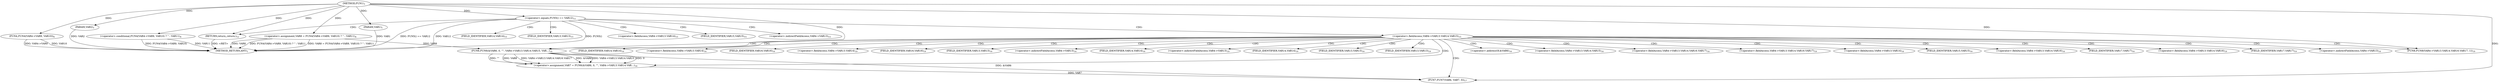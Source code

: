 digraph "FUN1" {  
"8" [label = <(METHOD,FUN1)<SUB>1</SUB>> ]
"81" [label = <(METHOD_RETURN,ANY)<SUB>1</SUB>> ]
"9" [label = <(PARAM,VAR1)<SUB>1</SUB>> ]
"10" [label = <(PARAM,VAR2)<SUB>1</SUB>> ]
"15" [label = <(&lt;operator&gt;.assignment,VAR8 = FUN4(VAR4-&gt;VAR9, VAR10) ? '' : VAR11)<SUB>6</SUB>> ]
"26" [label = <(&lt;operator&gt;.equals,FUN5() == VAR12)<SUB>11</SUB>> ]
"17" [label = <(&lt;operator&gt;.conditional,FUN4(VAR4-&gt;VAR9, VAR10) ? '' : VAR11)<SUB>6</SUB>> ]
"30" [label = <(RETURN,return;,return;)<SUB>12</SUB>> ]
"40" [label = <(&lt;operator&gt;.assignment,VAR7 = FUN6(&amp;VAR6, 0, &quot;&quot;, VAR4-&gt;VAR13.VAR14.VAR...)<SUB>16</SUB>> ]
"64" [label = <(FUN7,FUN7(VAR6, VAR7, 0))<SUB>17</SUB>> ]
"18" [label = <(FUN4,FUN4(VAR4-&gt;VAR9, VAR10))<SUB>6</SUB>> ]
"70" [label = <(FUN8,FUN8(VAR4-&gt;VAR13.VAR14.VAR16.VAR17, 1))<SUB>19</SUB>> ]
"42" [label = <(FUN6,FUN6(&amp;VAR6, 0, &quot;&quot;, VAR4-&gt;VAR13.VAR14.VAR15, VAR...)<SUB>16</SUB>> ]
"32" [label = <(&lt;operator&gt;.fieldAccess,VAR4-&gt;VAR13.VAR14.VAR15)<SUB>15</SUB>> ]
"33" [label = <(&lt;operator&gt;.fieldAccess,VAR4-&gt;VAR13.VAR14)<SUB>15</SUB>> ]
"38" [label = <(FIELD_IDENTIFIER,VAR15,VAR15)<SUB>15</SUB>> ]
"34" [label = <(&lt;operator&gt;.indirectFieldAccess,VAR4-&gt;VAR13)<SUB>15</SUB>> ]
"37" [label = <(FIELD_IDENTIFIER,VAR14,VAR14)<SUB>15</SUB>> ]
"36" [label = <(FIELD_IDENTIFIER,VAR13,VAR13)<SUB>15</SUB>> ]
"43" [label = <(&lt;operator&gt;.addressOf,&amp;VAR6)<SUB>16</SUB>> ]
"47" [label = <(&lt;operator&gt;.fieldAccess,VAR4-&gt;VAR13.VAR14.VAR15)<SUB>16</SUB>> ]
"55" [label = <(&lt;operator&gt;.fieldAccess,VAR4-&gt;VAR13.VAR14.VAR16.VAR17)<SUB>16</SUB>> ]
"71" [label = <(&lt;operator&gt;.fieldAccess,VAR4-&gt;VAR13.VAR14.VAR16.VAR17)<SUB>19</SUB>> ]
"48" [label = <(&lt;operator&gt;.fieldAccess,VAR4-&gt;VAR13.VAR14)<SUB>16</SUB>> ]
"53" [label = <(FIELD_IDENTIFIER,VAR15,VAR15)<SUB>16</SUB>> ]
"56" [label = <(&lt;operator&gt;.fieldAccess,VAR4-&gt;VAR13.VAR14.VAR16)<SUB>16</SUB>> ]
"63" [label = <(FIELD_IDENTIFIER,VAR17,VAR17)<SUB>16</SUB>> ]
"72" [label = <(&lt;operator&gt;.fieldAccess,VAR4-&gt;VAR13.VAR14.VAR16)<SUB>19</SUB>> ]
"79" [label = <(FIELD_IDENTIFIER,VAR17,VAR17)<SUB>19</SUB>> ]
"49" [label = <(&lt;operator&gt;.indirectFieldAccess,VAR4-&gt;VAR13)<SUB>16</SUB>> ]
"52" [label = <(FIELD_IDENTIFIER,VAR14,VAR14)<SUB>16</SUB>> ]
"57" [label = <(&lt;operator&gt;.fieldAccess,VAR4-&gt;VAR13.VAR14)<SUB>16</SUB>> ]
"62" [label = <(FIELD_IDENTIFIER,VAR16,VAR16)<SUB>16</SUB>> ]
"73" [label = <(&lt;operator&gt;.fieldAccess,VAR4-&gt;VAR13.VAR14)<SUB>19</SUB>> ]
"78" [label = <(FIELD_IDENTIFIER,VAR16,VAR16)<SUB>19</SUB>> ]
"51" [label = <(FIELD_IDENTIFIER,VAR13,VAR13)<SUB>16</SUB>> ]
"58" [label = <(&lt;operator&gt;.indirectFieldAccess,VAR4-&gt;VAR13)<SUB>16</SUB>> ]
"61" [label = <(FIELD_IDENTIFIER,VAR14,VAR14)<SUB>16</SUB>> ]
"74" [label = <(&lt;operator&gt;.indirectFieldAccess,VAR4-&gt;VAR13)<SUB>19</SUB>> ]
"77" [label = <(FIELD_IDENTIFIER,VAR14,VAR14)<SUB>19</SUB>> ]
"60" [label = <(FIELD_IDENTIFIER,VAR13,VAR13)<SUB>16</SUB>> ]
"76" [label = <(FIELD_IDENTIFIER,VAR13,VAR13)<SUB>19</SUB>> ]
  "30" -> "81"  [ label = "DDG: &lt;RET&gt;"] 
  "9" -> "81"  [ label = "DDG: VAR1"] 
  "10" -> "81"  [ label = "DDG: VAR2"] 
  "15" -> "81"  [ label = "DDG: VAR8"] 
  "18" -> "81"  [ label = "DDG: VAR4-&gt;VAR9"] 
  "17" -> "81"  [ label = "DDG: FUN4(VAR4-&gt;VAR9, VAR10)"] 
  "15" -> "81"  [ label = "DDG: FUN4(VAR4-&gt;VAR9, VAR10) ? '' : VAR11"] 
  "15" -> "81"  [ label = "DDG: VAR8 = FUN4(VAR4-&gt;VAR9, VAR10) ? '' : VAR11"] 
  "26" -> "81"  [ label = "DDG: FUN5()"] 
  "26" -> "81"  [ label = "DDG: FUN5() == VAR12"] 
  "17" -> "81"  [ label = "DDG: VAR11"] 
  "18" -> "81"  [ label = "DDG: VAR10"] 
  "26" -> "81"  [ label = "DDG: VAR12"] 
  "8" -> "9"  [ label = "DDG: "] 
  "8" -> "10"  [ label = "DDG: "] 
  "8" -> "15"  [ label = "DDG: "] 
  "8" -> "17"  [ label = "DDG: "] 
  "8" -> "26"  [ label = "DDG: "] 
  "8" -> "30"  [ label = "DDG: "] 
  "42" -> "40"  [ label = "DDG: &quot;&quot;"] 
  "42" -> "40"  [ label = "DDG: VAR8"] 
  "42" -> "40"  [ label = "DDG: VAR4-&gt;VAR13.VAR14.VAR16.VAR17"] 
  "42" -> "40"  [ label = "DDG: &amp;VAR6"] 
  "42" -> "40"  [ label = "DDG: VAR4-&gt;VAR13.VAR14.VAR15"] 
  "42" -> "40"  [ label = "DDG: 0"] 
  "8" -> "18"  [ label = "DDG: "] 
  "42" -> "64"  [ label = "DDG: &amp;VAR6"] 
  "8" -> "64"  [ label = "DDG: "] 
  "40" -> "64"  [ label = "DDG: VAR7"] 
  "8" -> "42"  [ label = "DDG: "] 
  "15" -> "42"  [ label = "DDG: VAR8"] 
  "8" -> "70"  [ label = "DDG: "] 
  "26" -> "30"  [ label = "CDG: "] 
  "26" -> "34"  [ label = "CDG: "] 
  "26" -> "32"  [ label = "CDG: "] 
  "26" -> "37"  [ label = "CDG: "] 
  "26" -> "38"  [ label = "CDG: "] 
  "26" -> "33"  [ label = "CDG: "] 
  "26" -> "36"  [ label = "CDG: "] 
  "32" -> "47"  [ label = "CDG: "] 
  "32" -> "48"  [ label = "CDG: "] 
  "32" -> "49"  [ label = "CDG: "] 
  "32" -> "60"  [ label = "CDG: "] 
  "32" -> "73"  [ label = "CDG: "] 
  "32" -> "77"  [ label = "CDG: "] 
  "32" -> "64"  [ label = "CDG: "] 
  "32" -> "42"  [ label = "CDG: "] 
  "32" -> "51"  [ label = "CDG: "] 
  "32" -> "57"  [ label = "CDG: "] 
  "32" -> "52"  [ label = "CDG: "] 
  "32" -> "72"  [ label = "CDG: "] 
  "32" -> "56"  [ label = "CDG: "] 
  "32" -> "74"  [ label = "CDG: "] 
  "32" -> "40"  [ label = "CDG: "] 
  "32" -> "76"  [ label = "CDG: "] 
  "32" -> "79"  [ label = "CDG: "] 
  "32" -> "43"  [ label = "CDG: "] 
  "32" -> "58"  [ label = "CDG: "] 
  "32" -> "61"  [ label = "CDG: "] 
  "32" -> "71"  [ label = "CDG: "] 
  "32" -> "53"  [ label = "CDG: "] 
  "32" -> "70"  [ label = "CDG: "] 
  "32" -> "63"  [ label = "CDG: "] 
  "32" -> "55"  [ label = "CDG: "] 
  "32" -> "78"  [ label = "CDG: "] 
  "32" -> "62"  [ label = "CDG: "] 
}

